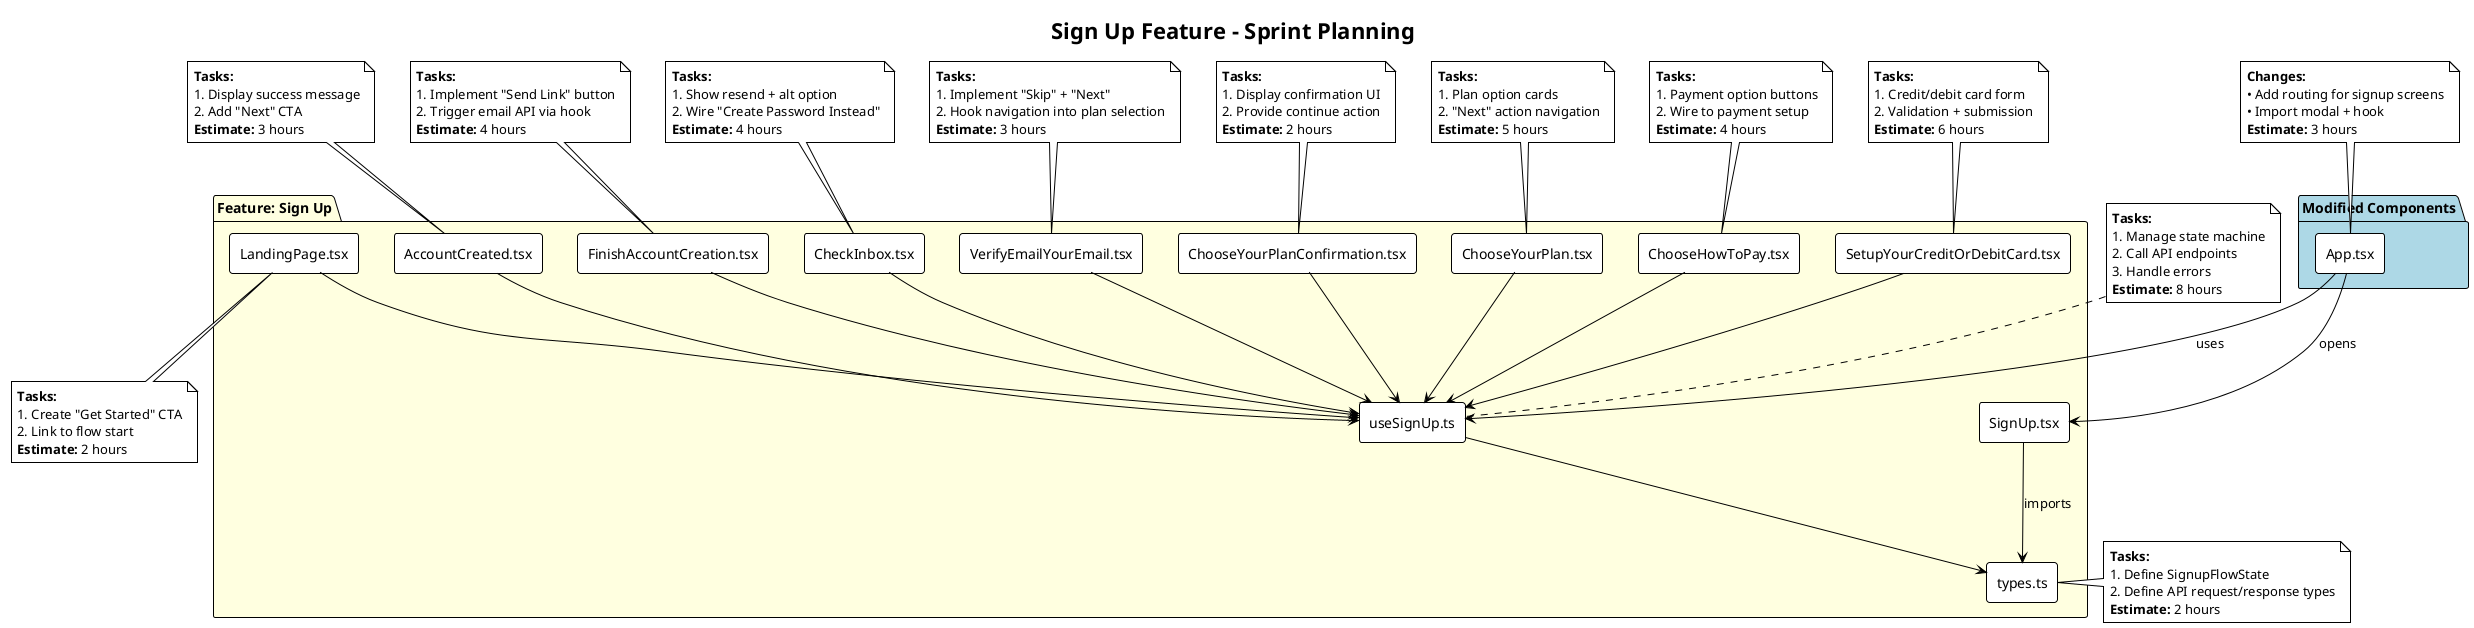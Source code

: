 @startuml Sign Up Feature
!theme plain
skinparam componentStyle rectangle

title Sign Up Feature - Sprint Planning

package "Feature: Sign Up" #LightYellow {
  [SignUp.tsx] as modal
  [useSignUp.ts] as hook
  [types.ts] as types

  [LandingPage.tsx] as landing
  [AccountCreated.tsx] as accountCreated
  [FinishAccountCreation.tsx] as finishAccount
  [CheckInbox.tsx] as checkInbox
  [VerifyEmailYourEmail.tsx] as verifyEmail
  [ChooseYourPlanConfirmation.tsx] as planConfirmation
  [ChooseYourPlan.tsx] as choosePlan
  [ChooseHowToPay.tsx] as howToPay
  [SetupYourCreditOrDebitCard.tsx] as setupCard
}

package "Modified Components" #LightBlue {
  [App.tsx] as app
}

app --> modal : opens
app --> hook : uses
modal --> types : imports

landing --> hook
accountCreated --> hook
finishAccount --> hook
checkInbox --> hook
verifyEmail --> hook
planConfirmation --> hook
choosePlan --> hook
howToPay --> hook
setupCard --> hook

hook --> types

note bottom of landing
  **Tasks:**
  1. Create "Get Started" CTA
  2. Link to flow start
  **Estimate:** 2 hours
end note

note top of accountCreated
  **Tasks:**
  1. Display success message
  2. Add "Next" CTA
  **Estimate:** 3 hours
end note

note top of finishAccount
  **Tasks:**
  1. Implement "Send Link" button
  2. Trigger email API via hook
  **Estimate:** 4 hours
end note

note top of checkInbox
  **Tasks:**
  1. Show resend + alt option
  2. Wire "Create Password Instead"
  **Estimate:** 4 hours
end note

note top of verifyEmail
  **Tasks:**
  1. Implement "Skip" + "Next"
  2. Hook navigation into plan selection
  **Estimate:** 3 hours
end note

note top of planConfirmation
  **Tasks:**
  1. Display confirmation UI
  2. Provide continue action
  **Estimate:** 2 hours
end note

note top of choosePlan
  **Tasks:**
  1. Plan option cards
  2. "Next" action navigation
  **Estimate:** 5 hours
end note

note top of howToPay
  **Tasks:**
  1. Payment option buttons
  2. Wire to payment setup
  **Estimate:** 4 hours
end note

note top of setupCard
  **Tasks:**
  1. Credit/debit card form
  2. Validation + submission
  **Estimate:** 6 hours
end note

note top of hook
  **Tasks:**
  1. Manage state machine
  2. Call API endpoints
  3. Handle errors
  **Estimate:** 8 hours
end note

note right of types
  **Tasks:**
  1. Define SignupFlowState
  2. Define API request/response types
  **Estimate:** 2 hours
end note

note top of app
  **Changes:**
  • Add routing for signup screens
  • Import modal + hook
  **Estimate:** 3 hours
end note

@enduml
